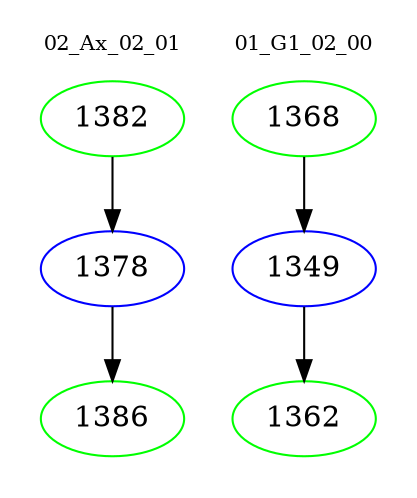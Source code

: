 digraph{
subgraph cluster_0 {
color = white
label = "02_Ax_02_01";
fontsize=10;
T0_1382 [label="1382", color="green"]
T0_1382 -> T0_1378 [color="black"]
T0_1378 [label="1378", color="blue"]
T0_1378 -> T0_1386 [color="black"]
T0_1386 [label="1386", color="green"]
}
subgraph cluster_1 {
color = white
label = "01_G1_02_00";
fontsize=10;
T1_1368 [label="1368", color="green"]
T1_1368 -> T1_1349 [color="black"]
T1_1349 [label="1349", color="blue"]
T1_1349 -> T1_1362 [color="black"]
T1_1362 [label="1362", color="green"]
}
}
